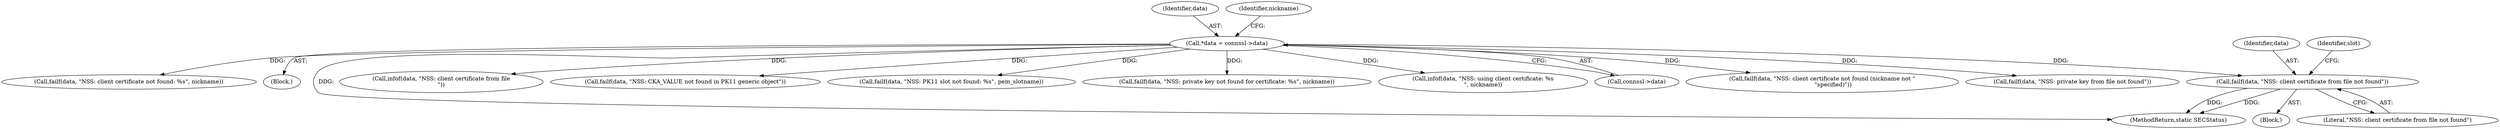 digraph "0_curl_curl-7_50_2~32@pointer" {
"1000198" [label="(Call,failf(data, \"NSS: client certificate from file not found\"))"];
"1000117" [label="(Call,*data = connssl->data)"];
"1000198" [label="(Call,failf(data, \"NSS: client certificate from file not found\"))"];
"1000262" [label="(Call,failf(data, \"NSS: client certificate not found (nickname not \"\n            \"specified)\"))"];
"1000218" [label="(Call,failf(data, \"NSS: private key from file not found\"))"];
"1000266" [label="(Call,failf(data, \"NSS: client certificate not found: %s\", nickname))"];
"1000199" [label="(Identifier,data)"];
"1000109" [label="(Block,)"];
"1000307" [label="(MethodReturn,static SECStatus)"];
"1000118" [label="(Identifier,data)"];
"1000124" [label="(Identifier,nickname)"];
"1000225" [label="(Call,infof(data, \"NSS: client certificate from file\n\"))"];
"1000175" [label="(Call,failf(data, \"NSS: CKA_VALUE not found in PK11 generic object\"))"];
"1000157" [label="(Call,failf(data, \"NSS: PK11 slot not found: %s\", pem_slotname))"];
"1000291" [label="(Call,failf(data, \"NSS: private key not found for certificate: %s\", nickname))"];
"1000297" [label="(Call,infof(data, \"NSS: using client certificate: %s\n\", nickname))"];
"1000202" [label="(Identifier,slot)"];
"1000117" [label="(Call,*data = connssl->data)"];
"1000119" [label="(Call,connssl->data)"];
"1000197" [label="(Block,)"];
"1000200" [label="(Literal,\"NSS: client certificate from file not found\")"];
"1000198" -> "1000197"  [label="AST: "];
"1000198" -> "1000200"  [label="CFG: "];
"1000199" -> "1000198"  [label="AST: "];
"1000200" -> "1000198"  [label="AST: "];
"1000202" -> "1000198"  [label="CFG: "];
"1000198" -> "1000307"  [label="DDG: "];
"1000198" -> "1000307"  [label="DDG: "];
"1000117" -> "1000198"  [label="DDG: "];
"1000117" -> "1000109"  [label="AST: "];
"1000117" -> "1000119"  [label="CFG: "];
"1000118" -> "1000117"  [label="AST: "];
"1000119" -> "1000117"  [label="AST: "];
"1000124" -> "1000117"  [label="CFG: "];
"1000117" -> "1000307"  [label="DDG: "];
"1000117" -> "1000157"  [label="DDG: "];
"1000117" -> "1000175"  [label="DDG: "];
"1000117" -> "1000218"  [label="DDG: "];
"1000117" -> "1000225"  [label="DDG: "];
"1000117" -> "1000262"  [label="DDG: "];
"1000117" -> "1000266"  [label="DDG: "];
"1000117" -> "1000291"  [label="DDG: "];
"1000117" -> "1000297"  [label="DDG: "];
}
